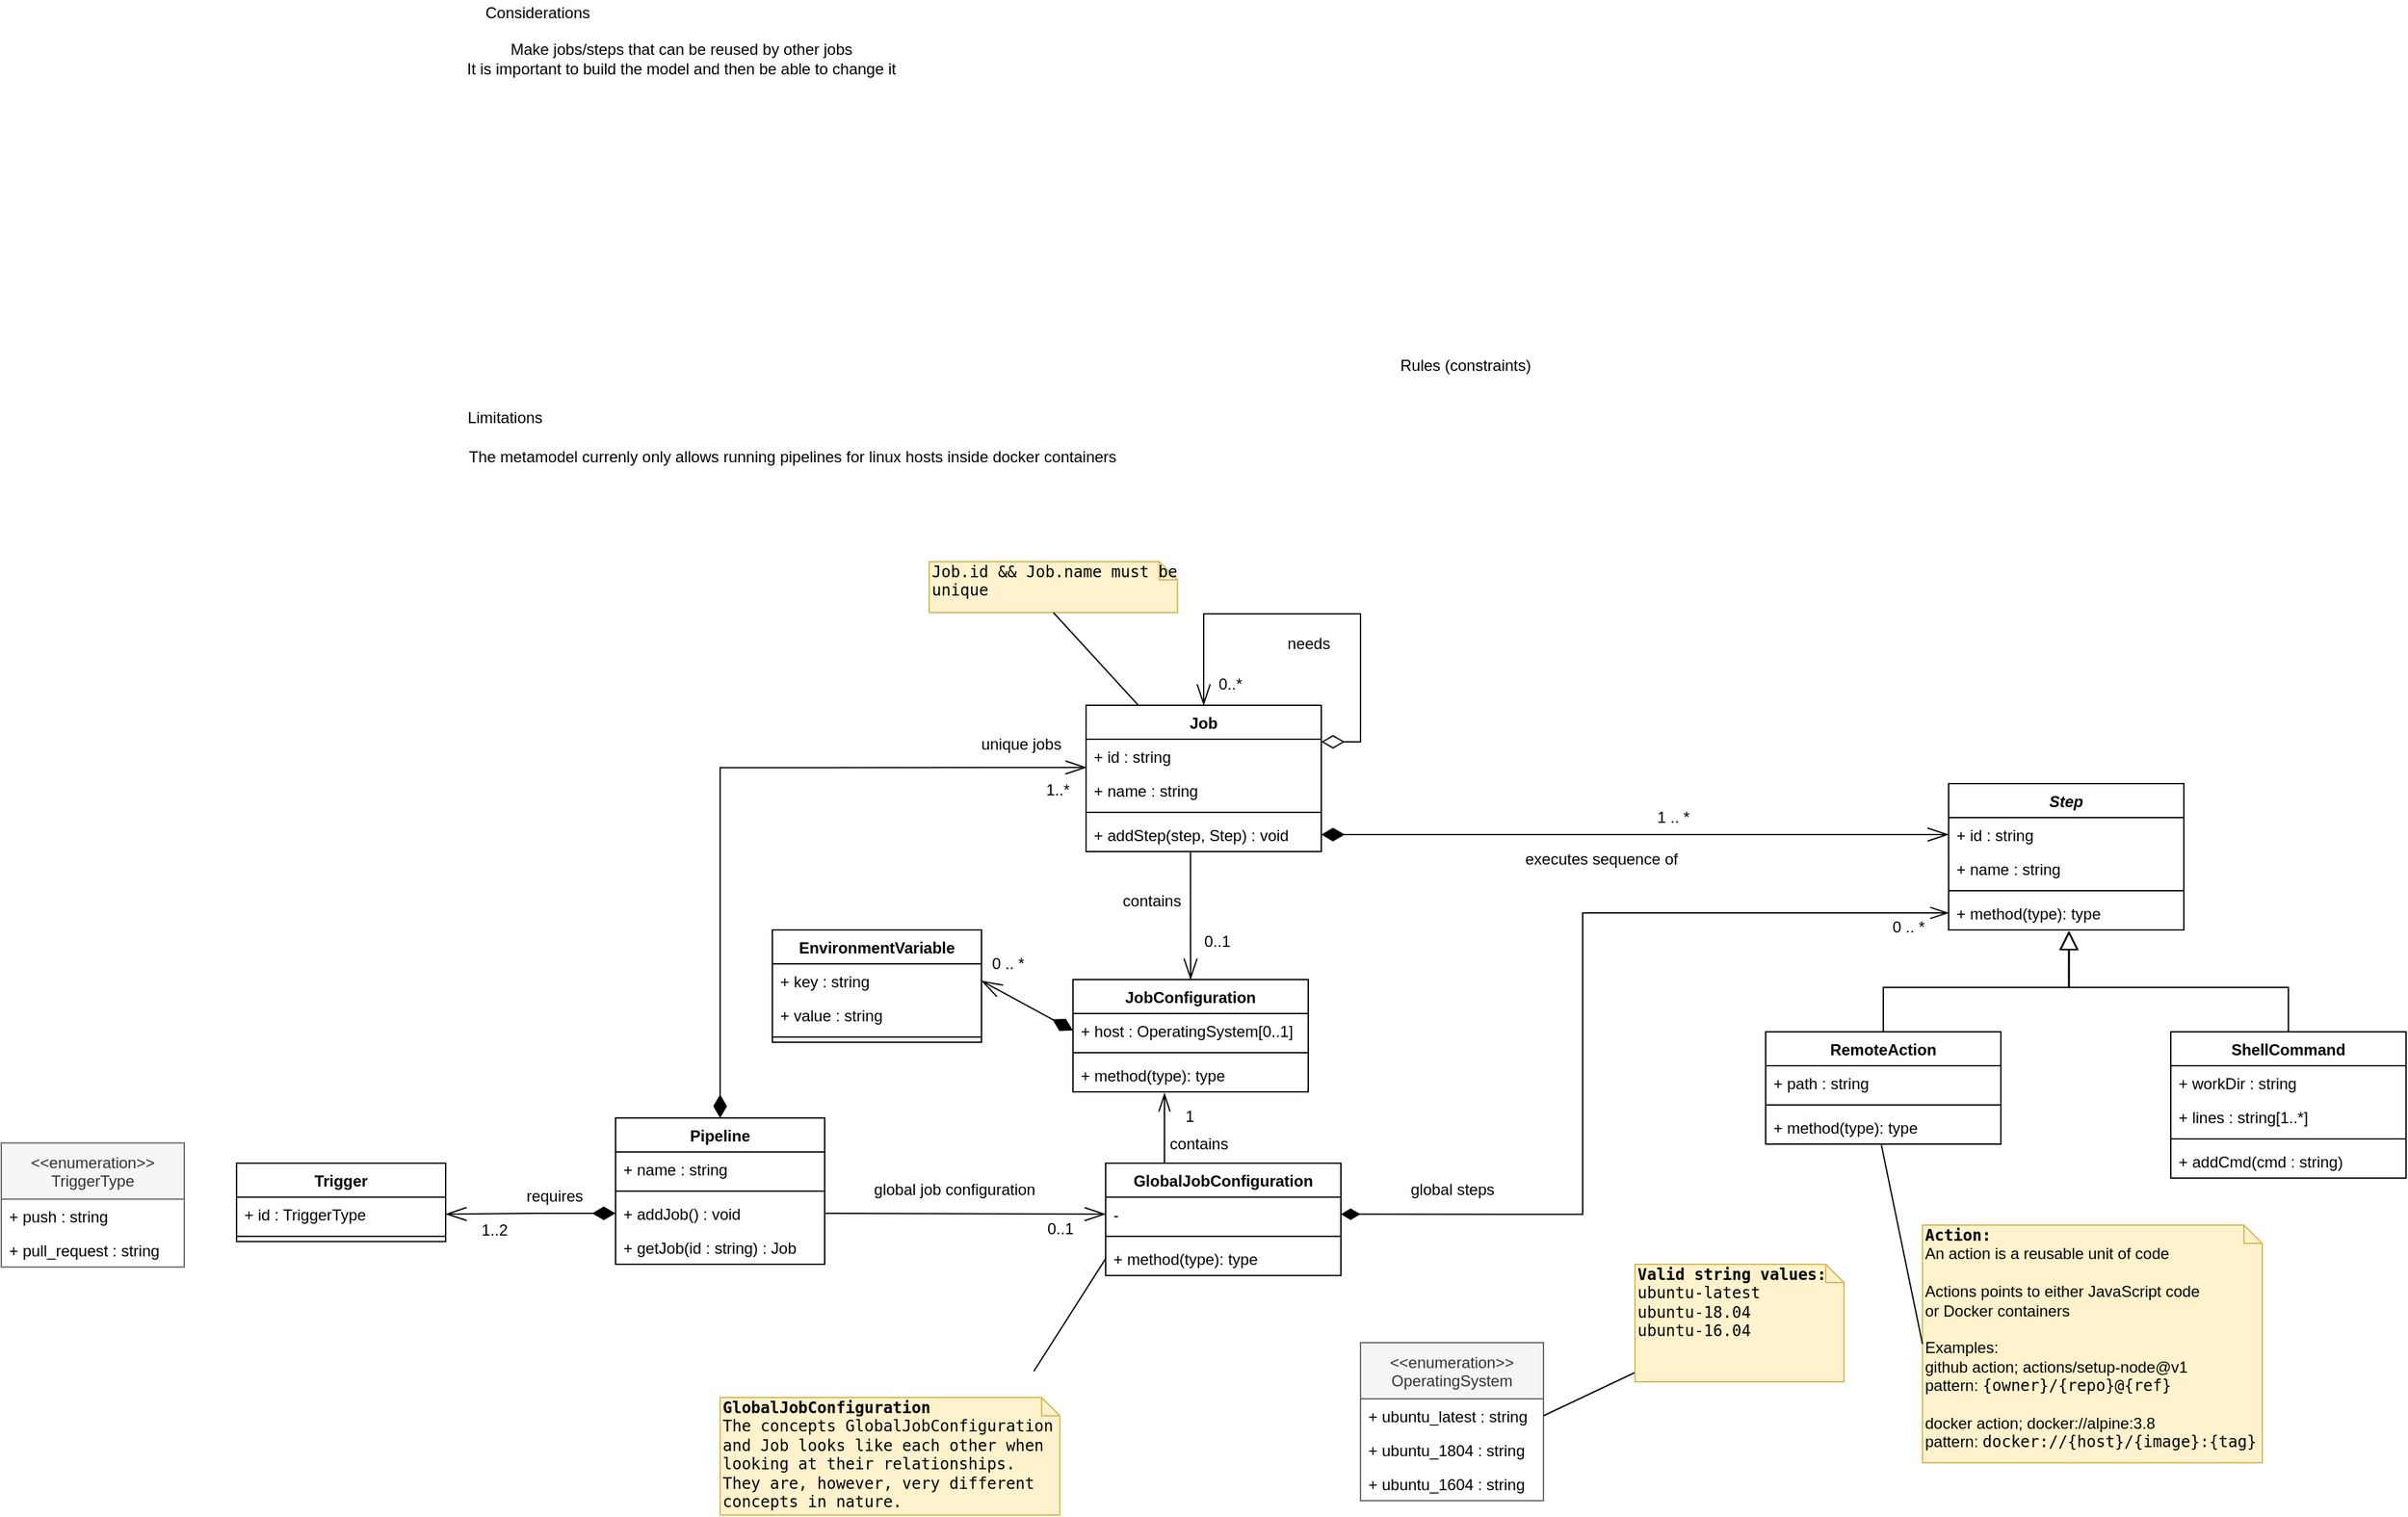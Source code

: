 <mxfile version="12.6.5" type="device"><diagram name="Page-1" id="e7e014a7-5840-1c2e-5031-d8a46d1fe8dd"><mxGraphModel dx="3203" dy="2006" grid="1" gridSize="10" guides="1" tooltips="1" connect="1" arrows="1" fold="1" page="1" pageScale="1" pageWidth="1169" pageHeight="826" background="#ffffff" math="0" shadow="0"><root><mxCell id="0"/><mxCell id="1" parent="0"/><mxCell id="H5t8iLPRIPtOLfpWuzxD-94" style="edgeStyle=orthogonalEdgeStyle;rounded=0;orthogonalLoop=1;jettySize=auto;html=1;exitX=0.5;exitY=0;exitDx=0;exitDy=0;entryX=0.002;entryY=0.833;entryDx=0;entryDy=0;startArrow=diamondThin;startFill=1;startSize=15;endArrow=openThin;endFill=0;endSize=14;entryPerimeter=0;" parent="1" source="H5t8iLPRIPtOLfpWuzxD-41" target="H5t8iLPRIPtOLfpWuzxD-98" edge="1"><mxGeometry relative="1" as="geometry"><mxPoint x="500" y="121" as="targetPoint"/></mxGeometry></mxCell><mxCell id="H5t8iLPRIPtOLfpWuzxD-95" value="1..*" style="text;html=1;align=center;verticalAlign=middle;resizable=0;points=[];labelBackgroundColor=#ffffff;" parent="H5t8iLPRIPtOLfpWuzxD-94" vertex="1" connectable="0"><mxGeometry x="0.735" y="2" relative="1" as="geometry"><mxPoint x="49.77" y="19" as="offset"/></mxGeometry></mxCell><mxCell id="H5t8iLPRIPtOLfpWuzxD-96" value="unique jobs" style="text;html=1;align=center;verticalAlign=middle;resizable=0;points=[];labelBackgroundColor=#ffffff;" parent="H5t8iLPRIPtOLfpWuzxD-94" vertex="1" connectable="0"><mxGeometry x="-0.055" y="-93" relative="1" as="geometry"><mxPoint x="137" y="-27" as="offset"/></mxGeometry></mxCell><mxCell id="H5t8iLPRIPtOLfpWuzxD-99" style="rounded=0;orthogonalLoop=1;jettySize=auto;html=1;startArrow=none;startFill=0;startSize=15;endArrow=openThin;endFill=0;endSize=14;exitX=1;exitY=0.5;exitDx=0;exitDy=0;entryX=0;entryY=0.5;entryDx=0;entryDy=0;" parent="1" source="H5t8iLPRIPtOLfpWuzxD-44" target="VBtPtHDMVfzbsEcQCicp-41" edge="1"><mxGeometry relative="1" as="geometry"><mxPoint x="440" y="420" as="targetPoint"/></mxGeometry></mxCell><mxCell id="H5t8iLPRIPtOLfpWuzxD-100" value="0..1" style="text;html=1;align=center;verticalAlign=middle;resizable=0;points=[];labelBackgroundColor=#ffffff;" parent="H5t8iLPRIPtOLfpWuzxD-99" vertex="1" connectable="0"><mxGeometry x="0.568" y="1" relative="1" as="geometry"><mxPoint x="10.85" y="12" as="offset"/></mxGeometry></mxCell><mxCell id="H5t8iLPRIPtOLfpWuzxD-101" value="global job configuration" style="text;html=1;align=center;verticalAlign=middle;resizable=0;points=[];labelBackgroundColor=#ffffff;" parent="H5t8iLPRIPtOLfpWuzxD-99" vertex="1" connectable="0"><mxGeometry x="0.417" y="2" relative="1" as="geometry"><mxPoint x="-54.13" y="-17" as="offset"/></mxGeometry></mxCell><mxCell id="H5t8iLPRIPtOLfpWuzxD-41" value="Pipeline" style="swimlane;fontStyle=1;align=center;verticalAlign=top;childLayout=stackLayout;horizontal=1;startSize=26;horizontalStack=0;resizeParent=1;resizeParentMax=0;resizeLast=0;collapsible=1;marginBottom=0;" parent="1" vertex="1"><mxGeometry x="140" y="346" width="160" height="112" as="geometry"/></mxCell><mxCell id="H5t8iLPRIPtOLfpWuzxD-42" value="+ name : string" style="text;strokeColor=none;fillColor=none;align=left;verticalAlign=top;spacingLeft=4;spacingRight=4;overflow=hidden;rotatable=0;points=[[0,0.5],[1,0.5]];portConstraint=eastwest;" parent="H5t8iLPRIPtOLfpWuzxD-41" vertex="1"><mxGeometry y="26" width="160" height="26" as="geometry"/></mxCell><mxCell id="H5t8iLPRIPtOLfpWuzxD-43" value="" style="line;strokeWidth=1;fillColor=none;align=left;verticalAlign=middle;spacingTop=-1;spacingLeft=3;spacingRight=3;rotatable=0;labelPosition=right;points=[];portConstraint=eastwest;" parent="H5t8iLPRIPtOLfpWuzxD-41" vertex="1"><mxGeometry y="52" width="160" height="8" as="geometry"/></mxCell><mxCell id="H5t8iLPRIPtOLfpWuzxD-44" value="+ addJob() : void" style="text;strokeColor=none;fillColor=none;align=left;verticalAlign=top;spacingLeft=4;spacingRight=4;overflow=hidden;rotatable=0;points=[[0,0.5],[1,0.5]];portConstraint=eastwest;" parent="H5t8iLPRIPtOLfpWuzxD-41" vertex="1"><mxGeometry y="60" width="160" height="26" as="geometry"/></mxCell><mxCell id="H5t8iLPRIPtOLfpWuzxD-45" value="+ getJob(id : string) : Job" style="text;strokeColor=none;fillColor=none;align=left;verticalAlign=top;spacingLeft=4;spacingRight=4;overflow=hidden;rotatable=0;points=[[0,0.5],[1,0.5]];portConstraint=eastwest;" parent="H5t8iLPRIPtOLfpWuzxD-41" vertex="1"><mxGeometry y="86" width="160" height="26" as="geometry"/></mxCell><mxCell id="H5t8iLPRIPtOLfpWuzxD-55" value="Job" style="swimlane;fontStyle=1;align=center;verticalAlign=top;childLayout=stackLayout;horizontal=1;startSize=26;horizontalStack=0;resizeParent=1;resizeParentMax=0;resizeLast=0;collapsible=1;marginBottom=0;" parent="1" vertex="1"><mxGeometry x="500" y="30" width="180" height="112" as="geometry"/></mxCell><mxCell id="H5t8iLPRIPtOLfpWuzxD-98" value="+ id : string" style="text;strokeColor=none;fillColor=none;align=left;verticalAlign=top;spacingLeft=4;spacingRight=4;overflow=hidden;rotatable=0;points=[[0,0.5],[1,0.5]];portConstraint=eastwest;" parent="H5t8iLPRIPtOLfpWuzxD-55" vertex="1"><mxGeometry y="26" width="180" height="26" as="geometry"/></mxCell><mxCell id="H5t8iLPRIPtOLfpWuzxD-136" value="+ name : string" style="text;strokeColor=none;fillColor=none;align=left;verticalAlign=top;spacingLeft=4;spacingRight=4;overflow=hidden;rotatable=0;points=[[0,0.5],[1,0.5]];portConstraint=eastwest;" parent="H5t8iLPRIPtOLfpWuzxD-55" vertex="1"><mxGeometry y="52" width="180" height="26" as="geometry"/></mxCell><mxCell id="H5t8iLPRIPtOLfpWuzxD-57" value="" style="line;strokeWidth=1;fillColor=none;align=left;verticalAlign=middle;spacingTop=-1;spacingLeft=3;spacingRight=3;rotatable=0;labelPosition=right;points=[];portConstraint=eastwest;" parent="H5t8iLPRIPtOLfpWuzxD-55" vertex="1"><mxGeometry y="78" width="180" height="8" as="geometry"/></mxCell><mxCell id="H5t8iLPRIPtOLfpWuzxD-58" value="+ addStep(step, Step) : void" style="text;strokeColor=none;fillColor=none;align=left;verticalAlign=top;spacingLeft=4;spacingRight=4;overflow=hidden;rotatable=0;points=[[0,0.5],[1,0.5]];portConstraint=eastwest;" parent="H5t8iLPRIPtOLfpWuzxD-55" vertex="1"><mxGeometry y="86" width="180" height="26" as="geometry"/></mxCell><mxCell id="H5t8iLPRIPtOLfpWuzxD-59" value="&lt;&lt;enumeration&gt;&gt;&#10;OperatingSystem" style="swimlane;fontStyle=0;childLayout=stackLayout;horizontal=1;startSize=43;fillColor=#f5f5f5;horizontalStack=0;resizeParent=1;resizeParentMax=0;resizeLast=0;collapsible=1;marginBottom=0;strokeColor=#666666;fontColor=#333333;" parent="1" vertex="1"><mxGeometry x="710" y="518" width="140" height="121" as="geometry"/></mxCell><mxCell id="H5t8iLPRIPtOLfpWuzxD-60" value="+ ubuntu_latest : string" style="text;strokeColor=none;fillColor=none;align=left;verticalAlign=top;spacingLeft=4;spacingRight=4;overflow=hidden;rotatable=0;points=[[0,0.5],[1,0.5]];portConstraint=eastwest;" parent="H5t8iLPRIPtOLfpWuzxD-59" vertex="1"><mxGeometry y="43" width="140" height="26" as="geometry"/></mxCell><mxCell id="H5t8iLPRIPtOLfpWuzxD-61" value="+ ubuntu_1804 : string" style="text;strokeColor=none;fillColor=none;align=left;verticalAlign=top;spacingLeft=4;spacingRight=4;overflow=hidden;rotatable=0;points=[[0,0.5],[1,0.5]];portConstraint=eastwest;" parent="H5t8iLPRIPtOLfpWuzxD-59" vertex="1"><mxGeometry y="69" width="140" height="26" as="geometry"/></mxCell><mxCell id="H5t8iLPRIPtOLfpWuzxD-62" value="+ ubuntu_1604 : string" style="text;strokeColor=none;fillColor=none;align=left;verticalAlign=top;spacingLeft=4;spacingRight=4;overflow=hidden;rotatable=0;points=[[0,0.5],[1,0.5]];portConstraint=eastwest;" parent="H5t8iLPRIPtOLfpWuzxD-59" vertex="1"><mxGeometry y="95" width="140" height="26" as="geometry"/></mxCell><mxCell id="H5t8iLPRIPtOLfpWuzxD-63" value="Rules (constraints)" style="text;html=1;align=center;verticalAlign=middle;resizable=0;points=[];autosize=1;" parent="1" vertex="1"><mxGeometry x="730" y="-240" width="120" height="20" as="geometry"/></mxCell><mxCell id="H5t8iLPRIPtOLfpWuzxD-64" value="Limitations" style="text;html=1;align=center;verticalAlign=middle;resizable=0;points=[];autosize=1;" parent="1" vertex="1"><mxGeometry x="20" y="-200" width="70" height="20" as="geometry"/></mxCell><mxCell id="H5t8iLPRIPtOLfpWuzxD-65" value="The metamodel currenly only allows running pipelines for linux hosts inside docker containers" style="text;html=1;align=center;verticalAlign=middle;resizable=0;points=[];autosize=1;" parent="1" vertex="1"><mxGeometry x="20" y="-170" width="510" height="20" as="geometry"/></mxCell><mxCell id="H5t8iLPRIPtOLfpWuzxD-67" style="rounded=0;orthogonalLoop=1;jettySize=auto;html=1;entryX=1;entryY=0.5;entryDx=0;entryDy=0;endArrow=none;endFill=0;" parent="1" source="H5t8iLPRIPtOLfpWuzxD-66" target="H5t8iLPRIPtOLfpWuzxD-60" edge="1"><mxGeometry relative="1" as="geometry"/></mxCell><mxCell id="H5t8iLPRIPtOLfpWuzxD-66" value="&lt;code&gt;&lt;b&gt;Valid string values:&lt;/b&gt;&lt;br&gt;ubuntu-latest&lt;br&gt;&lt;code&gt;ubuntu-18.04&lt;br&gt;&lt;/code&gt;&lt;code&gt;ubuntu-16.04&lt;/code&gt;&lt;br&gt;&lt;/code&gt;" style="shape=note;whiteSpace=wrap;html=1;size=14;verticalAlign=top;align=left;spacingTop=-6;fillColor=#fff2cc;strokeColor=#d6b656;" parent="1" vertex="1"><mxGeometry x="920" y="458" width="160" height="90" as="geometry"/></mxCell><mxCell id="H5t8iLPRIPtOLfpWuzxD-83" value="Trigger" style="swimlane;fontStyle=1;align=center;verticalAlign=top;childLayout=stackLayout;horizontal=1;startSize=26;horizontalStack=0;resizeParent=1;resizeParentMax=0;resizeLast=0;collapsible=1;marginBottom=0;" parent="1" vertex="1"><mxGeometry x="-150" y="380.67" width="160" height="60" as="geometry"/></mxCell><mxCell id="H5t8iLPRIPtOLfpWuzxD-84" value="+ id : TriggerType" style="text;strokeColor=none;fillColor=none;align=left;verticalAlign=top;spacingLeft=4;spacingRight=4;overflow=hidden;rotatable=0;points=[[0,0.5],[1,0.5]];portConstraint=eastwest;" parent="H5t8iLPRIPtOLfpWuzxD-83" vertex="1"><mxGeometry y="26" width="160" height="26" as="geometry"/></mxCell><mxCell id="H5t8iLPRIPtOLfpWuzxD-85" value="" style="line;strokeWidth=1;fillColor=none;align=left;verticalAlign=middle;spacingTop=-1;spacingLeft=3;spacingRight=3;rotatable=0;labelPosition=right;points=[];portConstraint=eastwest;" parent="H5t8iLPRIPtOLfpWuzxD-83" vertex="1"><mxGeometry y="52" width="160" height="8" as="geometry"/></mxCell><mxCell id="H5t8iLPRIPtOLfpWuzxD-88" style="edgeStyle=orthogonalEdgeStyle;rounded=0;orthogonalLoop=1;jettySize=auto;html=1;entryX=1;entryY=0.5;entryDx=0;entryDy=0;startArrow=diamondThin;startFill=1;startSize=15;endArrow=openThin;endFill=0;endSize=14;" parent="1" source="H5t8iLPRIPtOLfpWuzxD-44" target="H5t8iLPRIPtOLfpWuzxD-84" edge="1"><mxGeometry relative="1" as="geometry"><mxPoint x="30" y="419" as="targetPoint"/></mxGeometry></mxCell><mxCell id="H5t8iLPRIPtOLfpWuzxD-89" value="1..2" style="text;html=1;align=center;verticalAlign=middle;resizable=0;points=[];labelBackgroundColor=#ffffff;" parent="H5t8iLPRIPtOLfpWuzxD-88" vertex="1" connectable="0"><mxGeometry x="-0.261" y="1" relative="1" as="geometry"><mxPoint x="-44.31" y="12" as="offset"/></mxGeometry></mxCell><mxCell id="H5t8iLPRIPtOLfpWuzxD-112" value="requires" style="text;html=1;align=center;verticalAlign=middle;resizable=0;points=[];labelBackgroundColor=#ffffff;" parent="H5t8iLPRIPtOLfpWuzxD-88" vertex="1" connectable="0"><mxGeometry x="-0.281" y="-2" relative="1" as="geometry"><mxPoint y="-11" as="offset"/></mxGeometry></mxCell><mxCell id="H5t8iLPRIPtOLfpWuzxD-90" value="&lt;&lt;enumeration&gt;&gt;&#10;TriggerType" style="swimlane;fontStyle=0;childLayout=stackLayout;horizontal=1;startSize=43;fillColor=#f5f5f5;horizontalStack=0;resizeParent=1;resizeParentMax=0;resizeLast=0;collapsible=1;marginBottom=0;strokeColor=#666666;fontColor=#333333;" parent="1" vertex="1"><mxGeometry x="-330" y="365.17" width="140" height="95" as="geometry"/></mxCell><mxCell id="H5t8iLPRIPtOLfpWuzxD-91" value="+ push : string" style="text;strokeColor=none;fillColor=none;align=left;verticalAlign=top;spacingLeft=4;spacingRight=4;overflow=hidden;rotatable=0;points=[[0,0.5],[1,0.5]];portConstraint=eastwest;" parent="H5t8iLPRIPtOLfpWuzxD-90" vertex="1"><mxGeometry y="43" width="140" height="26" as="geometry"/></mxCell><mxCell id="H5t8iLPRIPtOLfpWuzxD-92" value="+ pull_request : string" style="text;strokeColor=none;fillColor=none;align=left;verticalAlign=top;spacingLeft=4;spacingRight=4;overflow=hidden;rotatable=0;points=[[0,0.5],[1,0.5]];portConstraint=eastwest;" parent="H5t8iLPRIPtOLfpWuzxD-90" vertex="1"><mxGeometry y="69" width="140" height="26" as="geometry"/></mxCell><mxCell id="H5t8iLPRIPtOLfpWuzxD-102" style="edgeStyle=orthogonalEdgeStyle;rounded=0;orthogonalLoop=1;jettySize=auto;html=1;exitX=1;exitY=0.25;exitDx=0;exitDy=0;entryX=0.5;entryY=0;entryDx=0;entryDy=0;startArrow=diamondThin;startFill=0;startSize=15;endArrow=openThin;endFill=0;endSize=14;" parent="1" source="H5t8iLPRIPtOLfpWuzxD-55" target="H5t8iLPRIPtOLfpWuzxD-55" edge="1"><mxGeometry relative="1" as="geometry"><Array as="points"><mxPoint x="710" y="58"/><mxPoint x="710" y="-40"/><mxPoint x="590" y="-40"/></Array></mxGeometry></mxCell><mxCell id="H5t8iLPRIPtOLfpWuzxD-103" value="needs" style="text;html=1;align=center;verticalAlign=middle;resizable=0;points=[];labelBackgroundColor=#ffffff;" parent="H5t8iLPRIPtOLfpWuzxD-102" vertex="1" connectable="0"><mxGeometry x="-0.307" y="-2" relative="1" as="geometry"><mxPoint x="-42" y="4.67" as="offset"/></mxGeometry></mxCell><mxCell id="H5t8iLPRIPtOLfpWuzxD-104" value="0..*" style="text;html=1;align=center;verticalAlign=middle;resizable=0;points=[];labelBackgroundColor=#ffffff;" parent="H5t8iLPRIPtOLfpWuzxD-102" vertex="1" connectable="0"><mxGeometry x="0.735" y="-1" relative="1" as="geometry"><mxPoint x="21" y="25.33" as="offset"/></mxGeometry></mxCell><mxCell id="H5t8iLPRIPtOLfpWuzxD-110" style="edgeStyle=orthogonalEdgeStyle;rounded=0;orthogonalLoop=1;jettySize=auto;html=1;entryX=0;entryY=0.5;entryDx=0;entryDy=0;endArrow=openThin;endFill=0;endSize=14;startArrow=diamondThin;startFill=1;startSize=15;exitX=1;exitY=0.5;exitDx=0;exitDy=0;" parent="1" source="H5t8iLPRIPtOLfpWuzxD-58" target="VBtPtHDMVfzbsEcQCicp-2" edge="1"><mxGeometry relative="1" as="geometry"><mxPoint x="680" y="121" as="sourcePoint"/><mxPoint x="890" y="129.0" as="targetPoint"/></mxGeometry></mxCell><mxCell id="H5t8iLPRIPtOLfpWuzxD-111" value="1 .. *" style="text;html=1;align=center;verticalAlign=middle;resizable=0;points=[];labelBackgroundColor=#ffffff;" parent="H5t8iLPRIPtOLfpWuzxD-110" vertex="1" connectable="0"><mxGeometry x="-0.369" relative="1" as="geometry"><mxPoint x="117.14" y="-13" as="offset"/></mxGeometry></mxCell><mxCell id="H5t8iLPRIPtOLfpWuzxD-113" value="executes sequence of" style="text;html=1;align=center;verticalAlign=middle;resizable=0;points=[];labelBackgroundColor=#ffffff;" parent="H5t8iLPRIPtOLfpWuzxD-110" vertex="1" connectable="0"><mxGeometry x="-0.19" y="4" relative="1" as="geometry"><mxPoint x="18.86" y="23" as="offset"/></mxGeometry></mxCell><mxCell id="H5t8iLPRIPtOLfpWuzxD-116" value="&lt;code&gt;&lt;b&gt;Action:&lt;br&gt;&lt;/b&gt;&lt;span style=&quot;font-family: &amp;#34;helvetica&amp;#34; ; white-space: nowrap&quot;&gt;An action is a reusable unit of code&lt;br&gt;&lt;br&gt;Actions points to either JavaScript code&lt;br&gt;or Docker containers&lt;br&gt;&lt;br&gt;Examples:&lt;br&gt;github action;&amp;nbsp;&lt;/span&gt;&lt;span style=&quot;font-family: &amp;#34;helvetica&amp;#34;&quot;&gt;actions/setup-node@v1&lt;br&gt;pattern:&amp;nbsp;&lt;/span&gt;&lt;code&gt;{owner}/{repo}@{ref}&lt;br&gt;&lt;/code&gt;&lt;span style=&quot;font-family: &amp;#34;helvetica&amp;#34;&quot;&gt;&lt;br&gt;&lt;/span&gt;&lt;span style=&quot;font-family: &amp;#34;helvetica&amp;#34; ; white-space: nowrap&quot;&gt;docker action; docker://alpine:3.8&lt;br&gt;pattern:&amp;nbsp;&lt;/span&gt;&lt;code&gt;docker://{host}/{image}:{tag}&lt;/code&gt;&lt;span style=&quot;font-family: &amp;#34;helvetica&amp;#34; ; white-space: nowrap&quot;&gt;&lt;br&gt;&lt;/span&gt;&lt;br&gt;&lt;/code&gt;" style="shape=note;whiteSpace=wrap;html=1;size=14;verticalAlign=top;align=left;spacingTop=-6;fillColor=#fff2cc;strokeColor=#d6b656;" parent="1" vertex="1"><mxGeometry x="1140" y="428" width="260" height="182" as="geometry"/></mxCell><mxCell id="H5t8iLPRIPtOLfpWuzxD-118" style="rounded=0;orthogonalLoop=1;jettySize=auto;html=1;entryX=0.492;entryY=1.027;entryDx=0;entryDy=0;endArrow=none;endFill=0;exitX=0;exitY=0.5;exitDx=0;exitDy=0;exitPerimeter=0;entryPerimeter=0;" parent="1" source="H5t8iLPRIPtOLfpWuzxD-116" target="VBtPtHDMVfzbsEcQCicp-14" edge="1"><mxGeometry relative="1" as="geometry"><mxPoint x="1050" y="979.997" as="sourcePoint"/><mxPoint x="980" y="1013.13" as="targetPoint"/></mxGeometry></mxCell><mxCell id="VBtPtHDMVfzbsEcQCicp-37" style="rounded=0;orthogonalLoop=1;jettySize=auto;html=1;exitX=1;exitY=0.5;exitDx=0;exitDy=0;entryX=0;entryY=0.5;entryDx=0;entryDy=0;startArrow=diamondThin;startFill=1;startSize=12;endArrow=openThin;endFill=0;endSize=12;edgeStyle=orthogonalEdgeStyle;fillColor=#f8cecc;strokeColor=#000000;" parent="1" source="VBtPtHDMVfzbsEcQCicp-41" target="VBtPtHDMVfzbsEcQCicp-7" edge="1"><mxGeometry relative="1" as="geometry"><Array as="points"><mxPoint x="880" y="420"/><mxPoint x="880" y="189"/></Array></mxGeometry></mxCell><mxCell id="VBtPtHDMVfzbsEcQCicp-38" value="global steps" style="text;html=1;align=center;verticalAlign=middle;resizable=0;points=[];labelBackgroundColor=#ffffff;" parent="VBtPtHDMVfzbsEcQCicp-37" vertex="1" connectable="0"><mxGeometry x="-0.098" y="-3" relative="1" as="geometry"><mxPoint x="-103" y="110.3" as="offset"/></mxGeometry></mxCell><mxCell id="VBtPtHDMVfzbsEcQCicp-45" value="0 .. *" style="text;html=1;align=center;verticalAlign=middle;resizable=0;points=[];labelBackgroundColor=#ffffff;" parent="VBtPtHDMVfzbsEcQCicp-37" vertex="1" connectable="0"><mxGeometry x="0.65" y="1" relative="1" as="geometry"><mxPoint x="90.7" y="12" as="offset"/></mxGeometry></mxCell><mxCell id="H5t8iLPRIPtOLfpWuzxD-119" value="JobConfiguration" style="swimlane;fontStyle=1;align=center;verticalAlign=top;childLayout=stackLayout;horizontal=1;startSize=26;horizontalStack=0;resizeParent=1;resizeParentMax=0;resizeLast=0;collapsible=1;marginBottom=0;" parent="1" vertex="1"><mxGeometry x="490" y="240" width="180" height="86" as="geometry"/></mxCell><mxCell id="H5t8iLPRIPtOLfpWuzxD-121" value="+ host : OperatingSystem[0..1]" style="text;strokeColor=none;fillColor=none;align=left;verticalAlign=top;spacingLeft=4;spacingRight=4;overflow=hidden;rotatable=0;points=[[0,0.5],[1,0.5]];portConstraint=eastwest;" parent="H5t8iLPRIPtOLfpWuzxD-119" vertex="1"><mxGeometry y="26" width="180" height="26" as="geometry"/></mxCell><mxCell id="H5t8iLPRIPtOLfpWuzxD-123" value="" style="line;strokeWidth=1;fillColor=none;align=left;verticalAlign=middle;spacingTop=-1;spacingLeft=3;spacingRight=3;rotatable=0;labelPosition=right;points=[];portConstraint=eastwest;" parent="H5t8iLPRIPtOLfpWuzxD-119" vertex="1"><mxGeometry y="52" width="180" height="8" as="geometry"/></mxCell><mxCell id="H5t8iLPRIPtOLfpWuzxD-124" value="+ method(type): type" style="text;strokeColor=none;fillColor=none;align=left;verticalAlign=top;spacingLeft=4;spacingRight=4;overflow=hidden;rotatable=0;points=[[0,0.5],[1,0.5]];portConstraint=eastwest;" parent="H5t8iLPRIPtOLfpWuzxD-119" vertex="1"><mxGeometry y="60" width="180" height="26" as="geometry"/></mxCell><mxCell id="H5t8iLPRIPtOLfpWuzxD-125" value="EnvironmentVariable" style="swimlane;fontStyle=1;align=center;verticalAlign=top;childLayout=stackLayout;horizontal=1;startSize=26;horizontalStack=0;resizeParent=1;resizeParentMax=0;resizeLast=0;collapsible=1;marginBottom=0;" parent="1" vertex="1"><mxGeometry x="260" y="202" width="160" height="86" as="geometry"/></mxCell><mxCell id="H5t8iLPRIPtOLfpWuzxD-126" value="+ key : string" style="text;strokeColor=none;fillColor=none;align=left;verticalAlign=top;spacingLeft=4;spacingRight=4;overflow=hidden;rotatable=0;points=[[0,0.5],[1,0.5]];portConstraint=eastwest;" parent="H5t8iLPRIPtOLfpWuzxD-125" vertex="1"><mxGeometry y="26" width="160" height="26" as="geometry"/></mxCell><mxCell id="H5t8iLPRIPtOLfpWuzxD-127" value="+ value : string" style="text;strokeColor=none;fillColor=none;align=left;verticalAlign=top;spacingLeft=4;spacingRight=4;overflow=hidden;rotatable=0;points=[[0,0.5],[1,0.5]];portConstraint=eastwest;" parent="H5t8iLPRIPtOLfpWuzxD-125" vertex="1"><mxGeometry y="52" width="160" height="26" as="geometry"/></mxCell><mxCell id="H5t8iLPRIPtOLfpWuzxD-128" value="" style="line;strokeWidth=1;fillColor=none;align=left;verticalAlign=middle;spacingTop=-1;spacingLeft=3;spacingRight=3;rotatable=0;labelPosition=right;points=[];portConstraint=eastwest;" parent="H5t8iLPRIPtOLfpWuzxD-125" vertex="1"><mxGeometry y="78" width="160" height="8" as="geometry"/></mxCell><mxCell id="H5t8iLPRIPtOLfpWuzxD-129" style="rounded=0;orthogonalLoop=1;jettySize=auto;html=1;entryX=1;entryY=0.5;entryDx=0;entryDy=0;endArrow=openThin;endFill=0;endSize=14;startArrow=diamondThin;startFill=1;startSize=15;exitX=0;exitY=0.5;exitDx=0;exitDy=0;" parent="1" source="H5t8iLPRIPtOLfpWuzxD-121" target="H5t8iLPRIPtOLfpWuzxD-126" edge="1"><mxGeometry relative="1" as="geometry"><mxPoint x="670" y="413.17" as="sourcePoint"/></mxGeometry></mxCell><mxCell id="H5t8iLPRIPtOLfpWuzxD-130" value="0 .. *" style="text;html=1;align=center;verticalAlign=middle;resizable=0;points=[];labelBackgroundColor=#ffffff;" parent="H5t8iLPRIPtOLfpWuzxD-129" vertex="1" connectable="0"><mxGeometry x="-0.369" relative="1" as="geometry"><mxPoint x="-28.03" y="-39.07" as="offset"/></mxGeometry></mxCell><mxCell id="H5t8iLPRIPtOLfpWuzxD-132" style="edgeStyle=orthogonalEdgeStyle;rounded=0;orthogonalLoop=1;jettySize=auto;html=1;startArrow=none;startFill=0;startSize=15;endArrow=openThin;endFill=0;endSize=14;exitX=0.444;exitY=1;exitDx=0;exitDy=0;exitPerimeter=0;" parent="1" source="H5t8iLPRIPtOLfpWuzxD-58" target="H5t8iLPRIPtOLfpWuzxD-119" edge="1"><mxGeometry relative="1" as="geometry"/></mxCell><mxCell id="H5t8iLPRIPtOLfpWuzxD-133" value="0..1" style="text;html=1;align=center;verticalAlign=middle;resizable=0;points=[];labelBackgroundColor=#ffffff;" parent="H5t8iLPRIPtOLfpWuzxD-132" vertex="1" connectable="0"><mxGeometry x="0.208" y="1" relative="1" as="geometry"><mxPoint x="19" y="9.1" as="offset"/></mxGeometry></mxCell><mxCell id="H5t8iLPRIPtOLfpWuzxD-134" value="contains" style="text;html=1;align=center;verticalAlign=middle;resizable=0;points=[];labelBackgroundColor=#ffffff;" parent="H5t8iLPRIPtOLfpWuzxD-132" vertex="1" connectable="0"><mxGeometry x="-0.041" y="24" relative="1" as="geometry"><mxPoint x="-54" y="-8.83" as="offset"/></mxGeometry></mxCell><mxCell id="H5t8iLPRIPtOLfpWuzxD-137" value="&lt;code&gt;Job.id &amp;amp;&amp;amp; Job.name must be unique&lt;br&gt;&lt;/code&gt;" style="shape=note;whiteSpace=wrap;html=1;size=14;verticalAlign=top;align=left;spacingTop=-6;fillColor=#fff2cc;strokeColor=#d6b656;" parent="1" vertex="1"><mxGeometry x="380" y="-80" width="190" height="39" as="geometry"/></mxCell><mxCell id="H5t8iLPRIPtOLfpWuzxD-138" style="rounded=0;orthogonalLoop=1;jettySize=auto;html=1;entryX=1;entryY=0.5;entryDx=0;entryDy=0;endArrow=none;endFill=0;exitX=0.5;exitY=1;exitDx=0;exitDy=0;exitPerimeter=0;" parent="1" source="H5t8iLPRIPtOLfpWuzxD-137" edge="1"><mxGeometry relative="1" as="geometry"><mxPoint x="560" y="170.997" as="sourcePoint"/><mxPoint x="540" y="30" as="targetPoint"/></mxGeometry></mxCell><mxCell id="VBtPtHDMVfzbsEcQCicp-1" value="Step" style="swimlane;fontStyle=3;align=center;verticalAlign=top;childLayout=stackLayout;horizontal=1;startSize=26;horizontalStack=0;resizeParent=1;resizeParentMax=0;resizeLast=0;collapsible=1;marginBottom=0;" parent="1" vertex="1"><mxGeometry x="1160" y="90" width="180" height="112" as="geometry"/></mxCell><mxCell id="VBtPtHDMVfzbsEcQCicp-2" value="+ id : string" style="text;strokeColor=none;fillColor=none;align=left;verticalAlign=top;spacingLeft=4;spacingRight=4;overflow=hidden;rotatable=0;points=[[0,0.5],[1,0.5]];portConstraint=eastwest;" parent="VBtPtHDMVfzbsEcQCicp-1" vertex="1"><mxGeometry y="26" width="180" height="26" as="geometry"/></mxCell><mxCell id="VBtPtHDMVfzbsEcQCicp-3" value="+ name : string" style="text;strokeColor=none;fillColor=none;align=left;verticalAlign=top;spacingLeft=4;spacingRight=4;overflow=hidden;rotatable=0;points=[[0,0.5],[1,0.5]];portConstraint=eastwest;" parent="VBtPtHDMVfzbsEcQCicp-1" vertex="1"><mxGeometry y="52" width="180" height="26" as="geometry"/></mxCell><mxCell id="VBtPtHDMVfzbsEcQCicp-6" value="" style="line;strokeWidth=1;fillColor=none;align=left;verticalAlign=middle;spacingTop=-1;spacingLeft=3;spacingRight=3;rotatable=0;labelPosition=right;points=[];portConstraint=eastwest;" parent="VBtPtHDMVfzbsEcQCicp-1" vertex="1"><mxGeometry y="78" width="180" height="8" as="geometry"/></mxCell><mxCell id="VBtPtHDMVfzbsEcQCicp-7" value="+ method(type): type" style="text;strokeColor=none;fillColor=none;align=left;verticalAlign=top;spacingLeft=4;spacingRight=4;overflow=hidden;rotatable=0;points=[[0,0.5],[1,0.5]];portConstraint=eastwest;" parent="VBtPtHDMVfzbsEcQCicp-1" vertex="1"><mxGeometry y="86" width="180" height="26" as="geometry"/></mxCell><mxCell id="VBtPtHDMVfzbsEcQCicp-8" value="RemoteAction" style="swimlane;fontStyle=1;align=center;verticalAlign=top;childLayout=stackLayout;horizontal=1;startSize=26;horizontalStack=0;resizeParent=1;resizeParentMax=0;resizeLast=0;collapsible=1;marginBottom=0;" parent="1" vertex="1"><mxGeometry x="1020" y="280" width="180" height="86" as="geometry"/></mxCell><mxCell id="VBtPtHDMVfzbsEcQCicp-9" value="+ path : string" style="text;strokeColor=none;fillColor=none;align=left;verticalAlign=top;spacingLeft=4;spacingRight=4;overflow=hidden;rotatable=0;points=[[0,0.5],[1,0.5]];portConstraint=eastwest;" parent="VBtPtHDMVfzbsEcQCicp-8" vertex="1"><mxGeometry y="26" width="180" height="26" as="geometry"/></mxCell><mxCell id="VBtPtHDMVfzbsEcQCicp-13" value="" style="line;strokeWidth=1;fillColor=none;align=left;verticalAlign=middle;spacingTop=-1;spacingLeft=3;spacingRight=3;rotatable=0;labelPosition=right;points=[];portConstraint=eastwest;" parent="VBtPtHDMVfzbsEcQCicp-8" vertex="1"><mxGeometry y="52" width="180" height="8" as="geometry"/></mxCell><mxCell id="VBtPtHDMVfzbsEcQCicp-14" value="+ method(type): type" style="text;strokeColor=none;fillColor=none;align=left;verticalAlign=top;spacingLeft=4;spacingRight=4;overflow=hidden;rotatable=0;points=[[0,0.5],[1,0.5]];portConstraint=eastwest;" parent="VBtPtHDMVfzbsEcQCicp-8" vertex="1"><mxGeometry y="60" width="180" height="26" as="geometry"/></mxCell><mxCell id="VBtPtHDMVfzbsEcQCicp-16" value="ShellCommand" style="swimlane;fontStyle=1;align=center;verticalAlign=top;childLayout=stackLayout;horizontal=1;startSize=26;horizontalStack=0;resizeParent=1;resizeParentMax=0;resizeLast=0;collapsible=1;marginBottom=0;" parent="1" vertex="1"><mxGeometry x="1330" y="280" width="180" height="112" as="geometry"/></mxCell><mxCell id="VBtPtHDMVfzbsEcQCicp-17" value="+ workDir : string" style="text;strokeColor=none;fillColor=none;align=left;verticalAlign=top;spacingLeft=4;spacingRight=4;overflow=hidden;rotatable=0;points=[[0,0.5],[1,0.5]];portConstraint=eastwest;" parent="VBtPtHDMVfzbsEcQCicp-16" vertex="1"><mxGeometry y="26" width="180" height="26" as="geometry"/></mxCell><mxCell id="VBtPtHDMVfzbsEcQCicp-26" value="+ lines : string[1..*]" style="text;strokeColor=none;fillColor=none;align=left;verticalAlign=top;spacingLeft=4;spacingRight=4;overflow=hidden;rotatable=0;points=[[0,0.5],[1,0.5]];portConstraint=eastwest;" parent="VBtPtHDMVfzbsEcQCicp-16" vertex="1"><mxGeometry y="52" width="180" height="26" as="geometry"/></mxCell><mxCell id="VBtPtHDMVfzbsEcQCicp-18" value="" style="line;strokeWidth=1;fillColor=none;align=left;verticalAlign=middle;spacingTop=-1;spacingLeft=3;spacingRight=3;rotatable=0;labelPosition=right;points=[];portConstraint=eastwest;" parent="VBtPtHDMVfzbsEcQCicp-16" vertex="1"><mxGeometry y="78" width="180" height="8" as="geometry"/></mxCell><mxCell id="VBtPtHDMVfzbsEcQCicp-19" value="+ addCmd(cmd : string)" style="text;strokeColor=none;fillColor=none;align=left;verticalAlign=top;spacingLeft=4;spacingRight=4;overflow=hidden;rotatable=0;points=[[0,0.5],[1,0.5]];portConstraint=eastwest;" parent="VBtPtHDMVfzbsEcQCicp-16" vertex="1"><mxGeometry y="86" width="180" height="26" as="geometry"/></mxCell><mxCell id="VBtPtHDMVfzbsEcQCicp-28" style="edgeStyle=orthogonalEdgeStyle;rounded=0;orthogonalLoop=1;jettySize=auto;html=1;entryX=0.5;entryY=0;entryDx=0;entryDy=0;startArrow=block;startFill=0;endArrow=none;endFill=0;endSize=12;startSize=12;exitX=0.513;exitY=1.037;exitDx=0;exitDy=0;exitPerimeter=0;" parent="1" source="VBtPtHDMVfzbsEcQCicp-7" target="VBtPtHDMVfzbsEcQCicp-8" edge="1"><mxGeometry relative="1" as="geometry"/></mxCell><mxCell id="VBtPtHDMVfzbsEcQCicp-29" style="edgeStyle=orthogonalEdgeStyle;rounded=0;orthogonalLoop=1;jettySize=auto;html=1;entryX=0.5;entryY=0;entryDx=0;entryDy=0;startArrow=block;startFill=0;endArrow=none;endFill=0;endSize=12;startSize=12;exitX=0.51;exitY=1.032;exitDx=0;exitDy=0;exitPerimeter=0;" parent="1" source="VBtPtHDMVfzbsEcQCicp-7" target="VBtPtHDMVfzbsEcQCicp-16" edge="1"><mxGeometry relative="1" as="geometry"><mxPoint x="1280" y="220" as="sourcePoint"/><mxPoint x="1460" y="280.0" as="targetPoint"/></mxGeometry></mxCell><mxCell id="VBtPtHDMVfzbsEcQCicp-40" value="GlobalJobConfiguration" style="swimlane;fontStyle=1;align=center;verticalAlign=top;childLayout=stackLayout;horizontal=1;startSize=26;horizontalStack=0;resizeParent=1;resizeParentMax=0;resizeLast=0;collapsible=1;marginBottom=0;" parent="1" vertex="1"><mxGeometry x="515" y="380.67" width="180" height="86" as="geometry"/></mxCell><mxCell id="VBtPtHDMVfzbsEcQCicp-41" value="-" style="text;strokeColor=none;fillColor=none;align=left;verticalAlign=top;spacingLeft=4;spacingRight=4;overflow=hidden;rotatable=0;points=[[0,0.5],[1,0.5]];portConstraint=eastwest;" parent="VBtPtHDMVfzbsEcQCicp-40" vertex="1"><mxGeometry y="26" width="180" height="26" as="geometry"/></mxCell><mxCell id="VBtPtHDMVfzbsEcQCicp-42" value="" style="line;strokeWidth=1;fillColor=none;align=left;verticalAlign=middle;spacingTop=-1;spacingLeft=3;spacingRight=3;rotatable=0;labelPosition=right;points=[];portConstraint=eastwest;" parent="VBtPtHDMVfzbsEcQCicp-40" vertex="1"><mxGeometry y="52" width="180" height="8" as="geometry"/></mxCell><mxCell id="VBtPtHDMVfzbsEcQCicp-43" value="+ method(type): type" style="text;strokeColor=none;fillColor=none;align=left;verticalAlign=top;spacingLeft=4;spacingRight=4;overflow=hidden;rotatable=0;points=[[0,0.5],[1,0.5]];portConstraint=eastwest;" parent="VBtPtHDMVfzbsEcQCicp-40" vertex="1"><mxGeometry y="60" width="180" height="26" as="geometry"/></mxCell><mxCell id="VBtPtHDMVfzbsEcQCicp-44" style="rounded=0;orthogonalLoop=1;jettySize=auto;html=1;entryX=0.25;entryY=0;entryDx=0;entryDy=0;startArrow=openThin;startFill=0;endArrow=none;endFill=0;endSize=12;startSize=12;exitX=0.389;exitY=1.038;exitDx=0;exitDy=0;exitPerimeter=0;" parent="1" source="H5t8iLPRIPtOLfpWuzxD-124" target="VBtPtHDMVfzbsEcQCicp-40" edge="1"><mxGeometry relative="1" as="geometry"><mxPoint x="705.9" y="460.032" as="sourcePoint"/><mxPoint x="874.1" y="537.2" as="targetPoint"/></mxGeometry></mxCell><mxCell id="NZ0WSTzRJP_UTwnQCuFC-1" value="1" style="text;html=1;align=center;verticalAlign=middle;resizable=0;points=[];labelBackgroundColor=#ffffff;" parent="1" vertex="1" connectable="0"><mxGeometry x="570" y="336.001" as="geometry"><mxPoint x="9" y="9.1" as="offset"/></mxGeometry></mxCell><mxCell id="NZ0WSTzRJP_UTwnQCuFC-2" value="contains" style="text;html=1;align=center;verticalAlign=middle;resizable=0;points=[];labelBackgroundColor=#ffffff;" parent="1" vertex="1" connectable="0"><mxGeometry x="660" y="369.998" as="geometry"><mxPoint x="-74" y="-3.9" as="offset"/></mxGeometry></mxCell><mxCell id="NZ0WSTzRJP_UTwnQCuFC-4" style="rounded=0;orthogonalLoop=1;jettySize=auto;html=1;entryX=0;entryY=0.5;entryDx=0;entryDy=0;endArrow=none;endFill=0;" parent="1" target="VBtPtHDMVfzbsEcQCicp-43" edge="1"><mxGeometry relative="1" as="geometry"><mxPoint x="460" y="540" as="sourcePoint"/><mxPoint x="860" y="584" as="targetPoint"/></mxGeometry></mxCell><mxCell id="NZ0WSTzRJP_UTwnQCuFC-5" value="&lt;code&gt;&lt;b&gt;GlobalJobConfiguration&lt;br&gt;&lt;/b&gt;The concepts GlobalJobConfiguration and Job looks like each other when looking at their relationships. They are, however, very different concepts in nature.&lt;br&gt;&lt;/code&gt;" style="shape=note;whiteSpace=wrap;html=1;size=14;verticalAlign=top;align=left;spacingTop=-6;fillColor=#fff2cc;strokeColor=#d6b656;" parent="1" vertex="1"><mxGeometry x="220" y="560" width="260" height="90" as="geometry"/></mxCell><mxCell id="NZ0WSTzRJP_UTwnQCuFC-7" value="Considerations" style="text;html=1;align=center;verticalAlign=middle;resizable=0;points=[];autosize=1;" parent="1" vertex="1"><mxGeometry x="30" y="-510" width="100" height="20" as="geometry"/></mxCell><mxCell id="NZ0WSTzRJP_UTwnQCuFC-8" value="Make jobs/steps that can be reused by other jobs&lt;br&gt;It is important to build the model and then be able to change it" style="text;html=1;align=center;verticalAlign=middle;resizable=0;points=[];autosize=1;" parent="1" vertex="1"><mxGeometry x="20" y="-480" width="340" height="30" as="geometry"/></mxCell></root></mxGraphModel></diagram></mxfile>